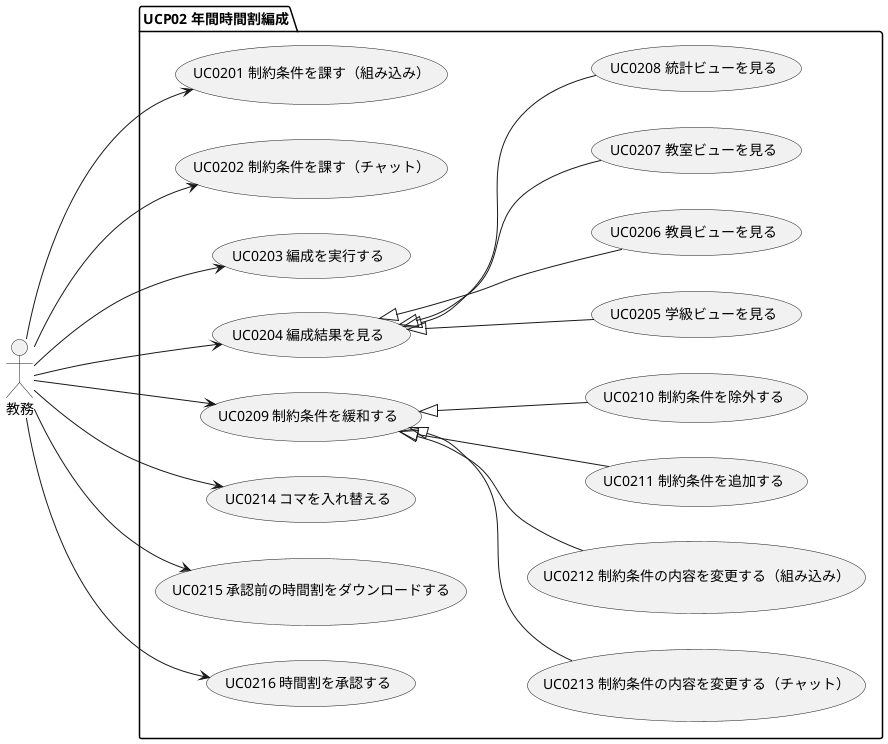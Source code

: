 @startuml usecase diagram
left to right direction
actor 教務

package "UCP02 年間時間割編成" {
    教務--->(UC0201 制約条件を課す（組み込み）)
    教務--->(UC0202 制約条件を課す（チャット）)
    教務--->(UC0203 編成を実行する)
    教務--->(UC0204 編成結果を見る)
    教務--->(UC0209 制約条件を緩和する)
    教務--->(UC0214 コマを入れ替える)
    教務--->(UC0215 承認前の時間割をダウンロードする)
    教務--->(UC0216 時間割を承認する)

    (UC0204 編成結果を見る) <|-- (UC0205 学級ビューを見る)
    (UC0204 編成結果を見る) <|-- (UC0206 教員ビューを見る)
    (UC0204 編成結果を見る) <|-- (UC0207 教室ビューを見る)
    (UC0204 編成結果を見る) <|-- (UC0208 統計ビューを見る)

    (UC0209 制約条件を緩和する) <|-- (UC0213 制約条件の内容を変更する（チャット）)
    (UC0209 制約条件を緩和する) <|-- (UC0212 制約条件の内容を変更する（組み込み）)
    (UC0209 制約条件を緩和する) <|-- (UC0211 制約条件を追加する)
    (UC0209 制約条件を緩和する) <|-- (UC0210 制約条件を除外する)
}
@enduml
